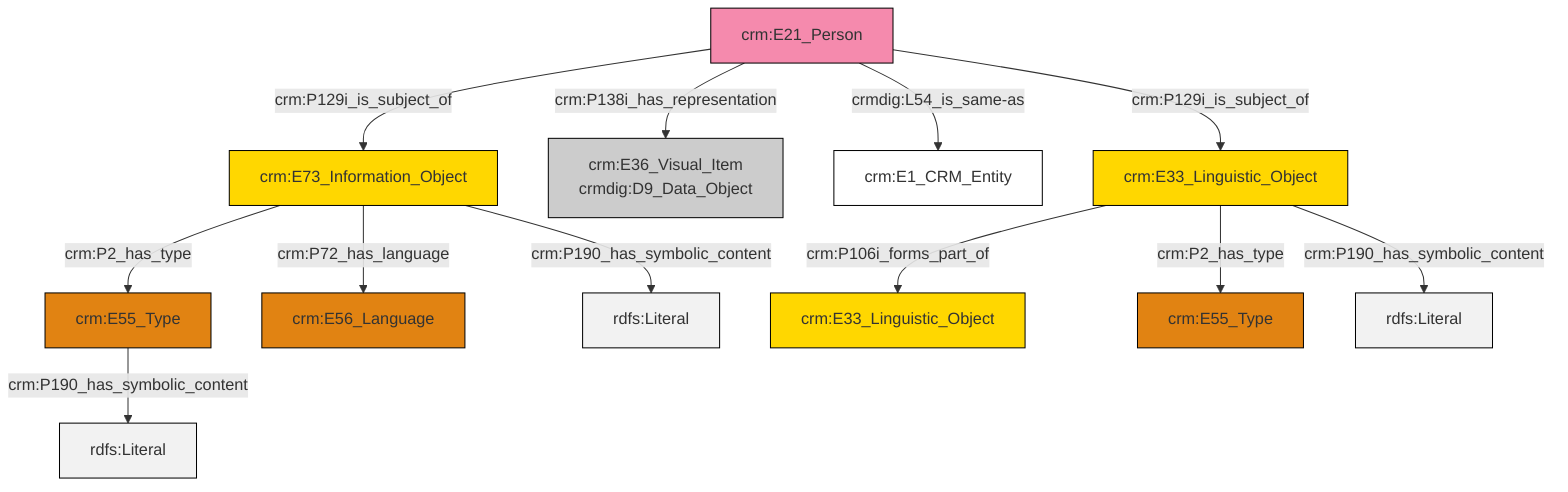 graph TD
classDef Literal fill:#f2f2f2,stroke:#000000;
classDef CRM_Entity fill:#FFFFFF,stroke:#000000;
classDef Temporal_Entity fill:#00C9E6, stroke:#000000;
classDef Type fill:#E18312, stroke:#000000;
classDef Time-Span fill:#2C9C91, stroke:#000000;
classDef Appellation fill:#FFEB7F, stroke:#000000;
classDef Place fill:#008836, stroke:#000000;
classDef Persistent_Item fill:#B266B2, stroke:#000000;
classDef Conceptual_Object fill:#FFD700, stroke:#000000;
classDef Physical_Thing fill:#D2B48C, stroke:#000000;
classDef Actor fill:#f58aad, stroke:#000000;
classDef PC_Classes fill:#4ce600, stroke:#000000;
classDef Multi fill:#cccccc,stroke:#000000;

0["crm:E73_Information_Object"]:::Conceptual_Object -->|crm:P2_has_type| 1["crm:E55_Type"]:::Type
1["crm:E55_Type"]:::Type -->|crm:P190_has_symbolic_content| 5[rdfs:Literal]:::Literal
11["crm:E33_Linguistic_Object"]:::Conceptual_Object -->|crm:P106i_forms_part_of| 2["crm:E33_Linguistic_Object"]:::Conceptual_Object
14["crm:E21_Person"]:::Actor -->|crm:P129i_is_subject_of| 0["crm:E73_Information_Object"]:::Conceptual_Object
14["crm:E21_Person"]:::Actor -->|crm:P138i_has_representation| 6["crm:E36_Visual_Item<br>crmdig:D9_Data_Object"]:::Multi
11["crm:E33_Linguistic_Object"]:::Conceptual_Object -->|crm:P2_has_type| 12["crm:E55_Type"]:::Type
0["crm:E73_Information_Object"]:::Conceptual_Object -->|crm:P72_has_language| 18["crm:E56_Language"]:::Type
0["crm:E73_Information_Object"]:::Conceptual_Object -->|crm:P190_has_symbolic_content| 19[rdfs:Literal]:::Literal
14["crm:E21_Person"]:::Actor -->|crmdig:L54_is_same-as| 8["crm:E1_CRM_Entity"]:::CRM_Entity
11["crm:E33_Linguistic_Object"]:::Conceptual_Object -->|crm:P190_has_symbolic_content| 20[rdfs:Literal]:::Literal
14["crm:E21_Person"]:::Actor -->|crm:P129i_is_subject_of| 11["crm:E33_Linguistic_Object"]:::Conceptual_Object